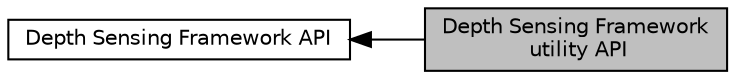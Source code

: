 digraph "Depth Sensing Framework utility API"
{
  bgcolor="transparent";
  edge [fontname="Helvetica",fontsize="10",labelfontname="Helvetica",labelfontsize="10"];
  node [fontname="Helvetica",fontsize="10",shape=box];
  rankdir=LR;
  Node2 [label="Depth Sensing Framework API",height=0.2,width=0.4,color="black",URL="$d0/d86/group__dsf-api.html",tooltip="Depth Sensing Framework API, in file amba_dsf_if.h."];
  Node1 [label="Depth Sensing Framework\l utility API",height=0.2,width=0.4,color="black", fillcolor="grey75", style="filled", fontcolor="black",tooltip="Depth Sensing Framework utility API, in file amba_dsf_if.h."];
  Node2->Node1 [shape=plaintext, dir="back", style="solid"];
}
